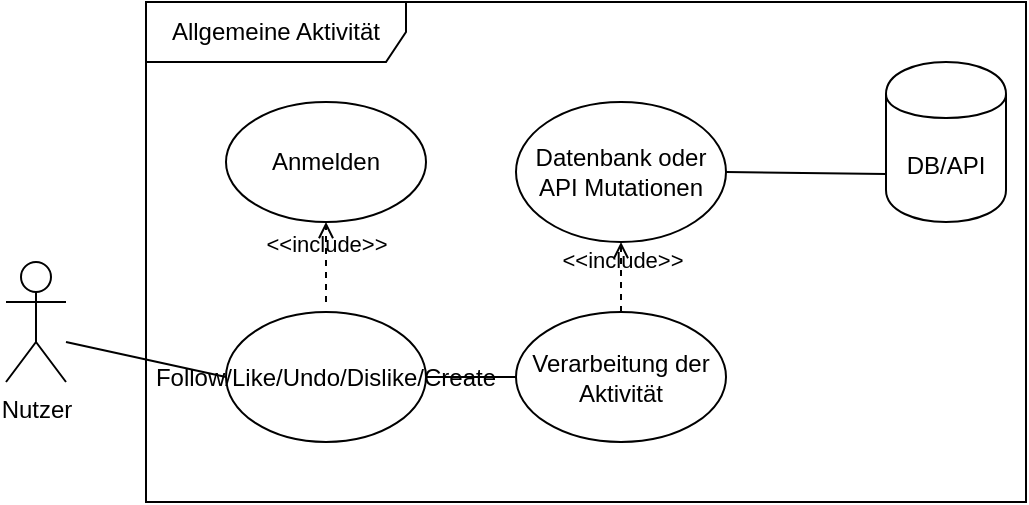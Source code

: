 <mxfile version="10.5.4" type="device"><diagram id="yj6q6L70Ccx-3eVc36SO" name="Page-1"><mxGraphModel dx="1154" dy="726" grid="1" gridSize="10" guides="1" tooltips="1" connect="1" arrows="1" fold="1" page="1" pageScale="1" pageWidth="827" pageHeight="1169" math="0" shadow="0"><root><mxCell id="0"/><mxCell id="1" parent="0"/><mxCell id="kMnn1RmO89-6PiNpdDY2-2" value="Allgemeine Aktivität" style="shape=umlFrame;whiteSpace=wrap;html=1;width=130;height=30;" vertex="1" parent="1"><mxGeometry x="170" y="130" width="440" height="250" as="geometry"/></mxCell><mxCell id="kMnn1RmO89-6PiNpdDY2-17" value="Nutzer" style="shape=umlActor;html=1;verticalLabelPosition=bottom;verticalAlign=top;align=center;" vertex="1" parent="1"><mxGeometry x="100" y="260" width="30" height="60" as="geometry"/></mxCell><mxCell id="kMnn1RmO89-6PiNpdDY2-19" value="Follow/Like/Undo/Dislike/Create" style="ellipse;whiteSpace=wrap;html=1;" vertex="1" parent="1"><mxGeometry x="210" y="285" width="100" height="65" as="geometry"/></mxCell><mxCell id="kMnn1RmO89-6PiNpdDY2-20" value="Anmelden" style="ellipse;whiteSpace=wrap;html=1;" vertex="1" parent="1"><mxGeometry x="210" y="180" width="100" height="60" as="geometry"/></mxCell><mxCell id="kMnn1RmO89-6PiNpdDY2-22" value="&amp;lt;&amp;lt;include&amp;gt;&amp;gt;" style="edgeStyle=none;html=1;endArrow=open;verticalAlign=bottom;dashed=1;labelBackgroundColor=none;entryX=0.5;entryY=1;entryDx=0;entryDy=0;" edge="1" parent="1" target="kMnn1RmO89-6PiNpdDY2-20"><mxGeometry width="160" relative="1" as="geometry"><mxPoint x="260" y="280" as="sourcePoint"/><mxPoint x="420" y="270" as="targetPoint"/></mxGeometry></mxCell><mxCell id="kMnn1RmO89-6PiNpdDY2-23" value="" style="edgeStyle=none;html=1;endArrow=none;verticalAlign=bottom;entryX=0;entryY=0.5;entryDx=0;entryDy=0;" edge="1" parent="1" target="kMnn1RmO89-6PiNpdDY2-19"><mxGeometry width="160" relative="1" as="geometry"><mxPoint x="130" y="300" as="sourcePoint"/><mxPoint x="230" y="510" as="targetPoint"/></mxGeometry></mxCell><mxCell id="kMnn1RmO89-6PiNpdDY2-24" value="Verarbeitung der Aktivität" style="ellipse;whiteSpace=wrap;html=1;" vertex="1" parent="1"><mxGeometry x="355" y="285" width="105" height="65" as="geometry"/></mxCell><mxCell id="kMnn1RmO89-6PiNpdDY2-25" value="" style="edgeStyle=none;html=1;endArrow=none;verticalAlign=bottom;exitX=1;exitY=0.5;exitDx=0;exitDy=0;entryX=0;entryY=0.5;entryDx=0;entryDy=0;" edge="1" parent="1" source="kMnn1RmO89-6PiNpdDY2-19" target="kMnn1RmO89-6PiNpdDY2-24"><mxGeometry width="160" relative="1" as="geometry"><mxPoint x="310" y="370" as="sourcePoint"/><mxPoint x="470" y="370" as="targetPoint"/></mxGeometry></mxCell><mxCell id="kMnn1RmO89-6PiNpdDY2-26" value="DB/API" style="shape=cylinder;whiteSpace=wrap;html=1;boundedLbl=1;backgroundOutline=1;" vertex="1" parent="1"><mxGeometry x="540" y="160" width="60" height="80" as="geometry"/></mxCell><mxCell id="kMnn1RmO89-6PiNpdDY2-27" value="Datenbank oder API Mutationen" style="ellipse;whiteSpace=wrap;html=1;" vertex="1" parent="1"><mxGeometry x="355" y="180" width="105" height="70" as="geometry"/></mxCell><mxCell id="kMnn1RmO89-6PiNpdDY2-28" value="&amp;lt;&amp;lt;include&amp;gt;&amp;gt;" style="edgeStyle=none;html=1;endArrow=open;verticalAlign=bottom;dashed=1;labelBackgroundColor=none;exitX=0.5;exitY=0;exitDx=0;exitDy=0;entryX=0.5;entryY=1;entryDx=0;entryDy=0;" edge="1" parent="1" source="kMnn1RmO89-6PiNpdDY2-24" target="kMnn1RmO89-6PiNpdDY2-27"><mxGeometry width="160" relative="1" as="geometry"><mxPoint x="405" y="267" as="sourcePoint"/><mxPoint x="565" y="267" as="targetPoint"/></mxGeometry></mxCell><mxCell id="kMnn1RmO89-6PiNpdDY2-29" value="" style="edgeStyle=none;html=1;endArrow=none;verticalAlign=bottom;exitX=1;exitY=0.5;exitDx=0;exitDy=0;entryX=0;entryY=0.7;entryDx=0;entryDy=0;" edge="1" parent="1" source="kMnn1RmO89-6PiNpdDY2-27" target="kMnn1RmO89-6PiNpdDY2-26"><mxGeometry width="160" relative="1" as="geometry"><mxPoint x="490" y="260" as="sourcePoint"/><mxPoint x="650" y="260" as="targetPoint"/></mxGeometry></mxCell></root></mxGraphModel></diagram></mxfile>